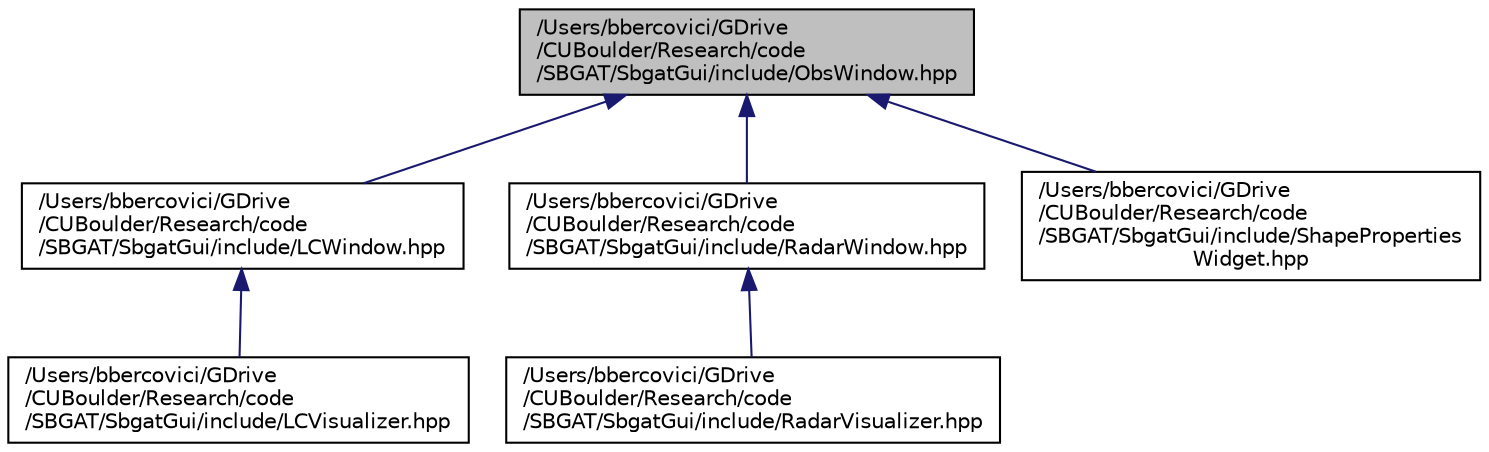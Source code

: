 digraph "/Users/bbercovici/GDrive/CUBoulder/Research/code/SBGAT/SbgatGui/include/ObsWindow.hpp"
{
  edge [fontname="Helvetica",fontsize="10",labelfontname="Helvetica",labelfontsize="10"];
  node [fontname="Helvetica",fontsize="10",shape=record];
  Node59 [label="/Users/bbercovici/GDrive\l/CUBoulder/Research/code\l/SBGAT/SbgatGui/include/ObsWindow.hpp",height=0.2,width=0.4,color="black", fillcolor="grey75", style="filled", fontcolor="black"];
  Node59 -> Node60 [dir="back",color="midnightblue",fontsize="10",style="solid",fontname="Helvetica"];
  Node60 [label="/Users/bbercovici/GDrive\l/CUBoulder/Research/code\l/SBGAT/SbgatGui/include/LCWindow.hpp",height=0.2,width=0.4,color="black", fillcolor="white", style="filled",URL="$_l_c_window_8hpp.html"];
  Node60 -> Node61 [dir="back",color="midnightblue",fontsize="10",style="solid",fontname="Helvetica"];
  Node61 [label="/Users/bbercovici/GDrive\l/CUBoulder/Research/code\l/SBGAT/SbgatGui/include/LCVisualizer.hpp",height=0.2,width=0.4,color="black", fillcolor="white", style="filled",URL="$_l_c_visualizer_8hpp.html"];
  Node59 -> Node62 [dir="back",color="midnightblue",fontsize="10",style="solid",fontname="Helvetica"];
  Node62 [label="/Users/bbercovici/GDrive\l/CUBoulder/Research/code\l/SBGAT/SbgatGui/include/RadarWindow.hpp",height=0.2,width=0.4,color="black", fillcolor="white", style="filled",URL="$_radar_window_8hpp.html"];
  Node62 -> Node63 [dir="back",color="midnightblue",fontsize="10",style="solid",fontname="Helvetica"];
  Node63 [label="/Users/bbercovici/GDrive\l/CUBoulder/Research/code\l/SBGAT/SbgatGui/include/RadarVisualizer.hpp",height=0.2,width=0.4,color="black", fillcolor="white", style="filled",URL="$_radar_visualizer_8hpp.html"];
  Node59 -> Node64 [dir="back",color="midnightblue",fontsize="10",style="solid",fontname="Helvetica"];
  Node64 [label="/Users/bbercovici/GDrive\l/CUBoulder/Research/code\l/SBGAT/SbgatGui/include/ShapeProperties\lWidget.hpp",height=0.2,width=0.4,color="black", fillcolor="white", style="filled",URL="$_shape_properties_widget_8hpp.html"];
}
